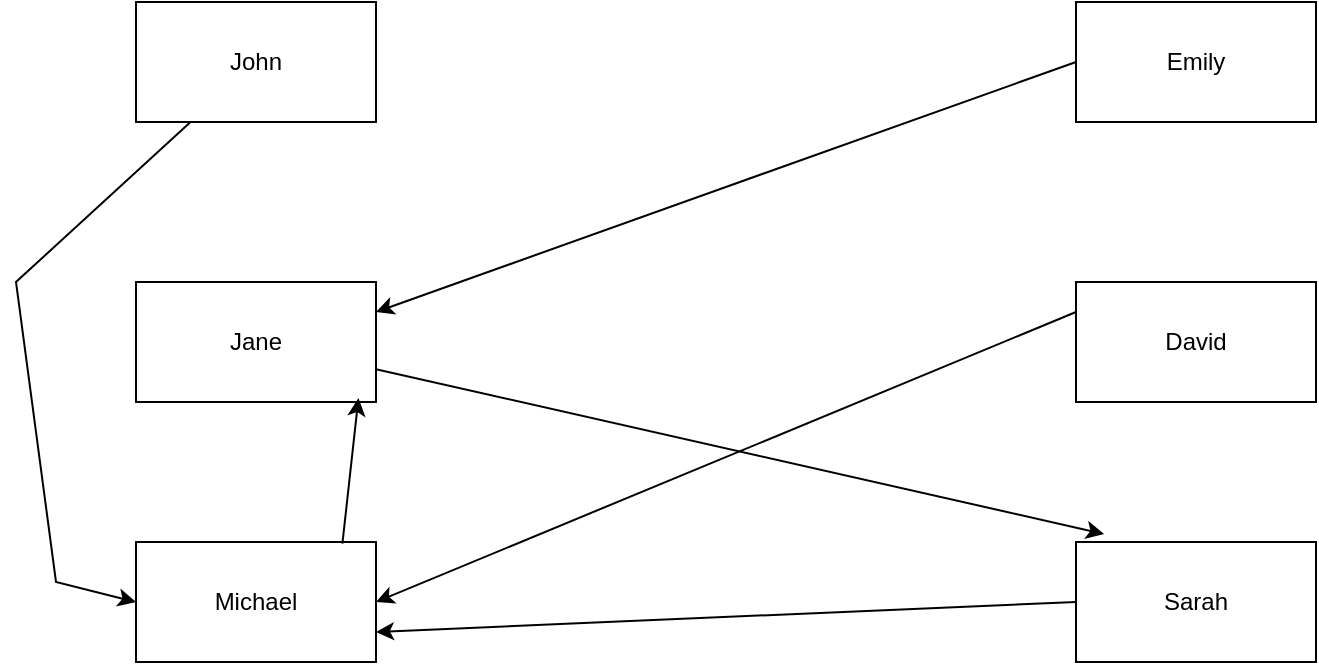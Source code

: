 <mxfile version="24.4.0" type="device" pages="4">
  <diagram name="Look" id="xfo0fLwQ8BgTwgn8whck">
    <mxGraphModel dx="1009" dy="573" grid="1" gridSize="10" guides="1" tooltips="1" connect="1" arrows="1" fold="1" page="1" pageScale="1" pageWidth="827" pageHeight="1169" math="0" shadow="0">
      <root>
        <mxCell id="0" />
        <mxCell id="1" parent="0" />
        <mxCell id="2RYbqzn9ZouINd1XsXH1-1" value="John" style="rounded=0;whiteSpace=wrap;html=1;" vertex="1" parent="1">
          <mxGeometry x="90" y="220" width="120" height="60" as="geometry" />
        </mxCell>
        <mxCell id="2RYbqzn9ZouINd1XsXH1-2" value="Jane" style="rounded=0;whiteSpace=wrap;html=1;" vertex="1" parent="1">
          <mxGeometry x="90" y="360" width="120" height="60" as="geometry" />
        </mxCell>
        <mxCell id="2RYbqzn9ZouINd1XsXH1-3" value="Michael" style="rounded=0;whiteSpace=wrap;html=1;" vertex="1" parent="1">
          <mxGeometry x="90" y="490" width="120" height="60" as="geometry" />
        </mxCell>
        <mxCell id="2RYbqzn9ZouINd1XsXH1-5" value="Emily" style="rounded=0;whiteSpace=wrap;html=1;" vertex="1" parent="1">
          <mxGeometry x="560" y="220" width="120" height="60" as="geometry" />
        </mxCell>
        <mxCell id="2RYbqzn9ZouINd1XsXH1-6" value="David" style="rounded=0;whiteSpace=wrap;html=1;" vertex="1" parent="1">
          <mxGeometry x="560" y="360" width="120" height="60" as="geometry" />
        </mxCell>
        <mxCell id="2RYbqzn9ZouINd1XsXH1-7" value="Sarah" style="rounded=0;whiteSpace=wrap;html=1;" vertex="1" parent="1">
          <mxGeometry x="560" y="490" width="120" height="60" as="geometry" />
        </mxCell>
        <mxCell id="2RYbqzn9ZouINd1XsXH1-9" value="" style="endArrow=classic;html=1;rounded=0;exitX=0;exitY=0.5;exitDx=0;exitDy=0;entryX=1;entryY=0.75;entryDx=0;entryDy=0;" edge="1" parent="1" source="2RYbqzn9ZouINd1XsXH1-7" target="2RYbqzn9ZouINd1XsXH1-3">
          <mxGeometry width="50" height="50" relative="1" as="geometry">
            <mxPoint x="390" y="420" as="sourcePoint" />
            <mxPoint x="440" y="370" as="targetPoint" />
            <Array as="points" />
          </mxGeometry>
        </mxCell>
        <mxCell id="2RYbqzn9ZouINd1XsXH1-10" value="" style="endArrow=classic;html=1;rounded=0;entryX=1;entryY=0.5;entryDx=0;entryDy=0;exitX=0;exitY=0.25;exitDx=0;exitDy=0;" edge="1" parent="1" source="2RYbqzn9ZouINd1XsXH1-6" target="2RYbqzn9ZouINd1XsXH1-3">
          <mxGeometry width="50" height="50" relative="1" as="geometry">
            <mxPoint x="500" y="340" as="sourcePoint" />
            <mxPoint x="400" y="480" as="targetPoint" />
            <Array as="points" />
          </mxGeometry>
        </mxCell>
        <mxCell id="2RYbqzn9ZouINd1XsXH1-11" value="" style="endArrow=classic;html=1;rounded=0;exitX=0;exitY=0.5;exitDx=0;exitDy=0;entryX=1;entryY=0.25;entryDx=0;entryDy=0;" edge="1" parent="1" source="2RYbqzn9ZouINd1XsXH1-5" target="2RYbqzn9ZouINd1XsXH1-2">
          <mxGeometry width="50" height="50" relative="1" as="geometry">
            <mxPoint x="150" y="350" as="sourcePoint" />
            <mxPoint x="500" y="210" as="targetPoint" />
          </mxGeometry>
        </mxCell>
        <mxCell id="2RYbqzn9ZouINd1XsXH1-12" value="" style="endArrow=classic;html=1;rounded=0;exitX=0.86;exitY=0.013;exitDx=0;exitDy=0;entryX=0.927;entryY=0.967;entryDx=0;entryDy=0;entryPerimeter=0;exitPerimeter=0;" edge="1" parent="1" source="2RYbqzn9ZouINd1XsXH1-3" target="2RYbqzn9ZouINd1XsXH1-2">
          <mxGeometry width="50" height="50" relative="1" as="geometry">
            <mxPoint x="390" y="420" as="sourcePoint" />
            <mxPoint x="440" y="370" as="targetPoint" />
            <Array as="points" />
          </mxGeometry>
        </mxCell>
        <mxCell id="2RYbqzn9ZouINd1XsXH1-13" value="" style="endArrow=classic;html=1;rounded=0;entryX=0;entryY=0.5;entryDx=0;entryDy=0;" edge="1" parent="1" source="2RYbqzn9ZouINd1XsXH1-1" target="2RYbqzn9ZouINd1XsXH1-3">
          <mxGeometry width="50" height="50" relative="1" as="geometry">
            <mxPoint x="390" y="420" as="sourcePoint" />
            <mxPoint x="440" y="370" as="targetPoint" />
            <Array as="points">
              <mxPoint x="30" y="360" />
              <mxPoint x="50" y="510" />
            </Array>
          </mxGeometry>
        </mxCell>
        <mxCell id="tqHtsRf2Nu_IZ9gEkXc5-1" value="" style="endArrow=classic;html=1;rounded=0;entryX=0.117;entryY=-0.067;entryDx=0;entryDy=0;entryPerimeter=0;" edge="1" parent="1" source="2RYbqzn9ZouINd1XsXH1-2" target="2RYbqzn9ZouINd1XsXH1-7">
          <mxGeometry width="50" height="50" relative="1" as="geometry">
            <mxPoint x="390" y="420" as="sourcePoint" />
            <mxPoint x="440" y="370" as="targetPoint" />
          </mxGeometry>
        </mxCell>
      </root>
    </mxGraphModel>
  </diagram>
  <diagram id="GXWCEC5KqBDAqq0DLw4t" name="ClientAccount">
    <mxGraphModel dx="1009" dy="573" grid="1" gridSize="10" guides="1" tooltips="1" connect="1" arrows="1" fold="1" page="1" pageScale="1" pageWidth="827" pageHeight="1169" math="0" shadow="0">
      <root>
        <mxCell id="0" />
        <mxCell id="1" parent="0" />
        <mxCell id="44Ywa5-elT8H11cZeeRm-1" value="Jane" style="rounded=0;whiteSpace=wrap;html=1;" vertex="1" parent="1">
          <mxGeometry x="100" y="130" width="120" height="60" as="geometry" />
        </mxCell>
        <mxCell id="44Ywa5-elT8H11cZeeRm-2" value="Emily" style="rounded=0;whiteSpace=wrap;html=1;" vertex="1" parent="1">
          <mxGeometry x="100" y="270" width="120" height="60" as="geometry" />
        </mxCell>
        <mxCell id="44Ywa5-elT8H11cZeeRm-3" value="John" style="rounded=0;whiteSpace=wrap;html=1;" vertex="1" parent="1">
          <mxGeometry x="100" y="60" width="120" height="60" as="geometry" />
        </mxCell>
        <mxCell id="44Ywa5-elT8H11cZeeRm-4" value="Michael" style="rounded=0;whiteSpace=wrap;html=1;" vertex="1" parent="1">
          <mxGeometry x="100" y="200" width="120" height="60" as="geometry" />
        </mxCell>
        <mxCell id="44Ywa5-elT8H11cZeeRm-5" value="David" style="rounded=0;whiteSpace=wrap;html=1;" vertex="1" parent="1">
          <mxGeometry x="100" y="340" width="120" height="60" as="geometry" />
        </mxCell>
        <mxCell id="44Ywa5-elT8H11cZeeRm-6" value="Sarah" style="rounded=0;whiteSpace=wrap;html=1;" vertex="1" parent="1">
          <mxGeometry x="100" y="410" width="120" height="60" as="geometry" />
        </mxCell>
        <mxCell id="44Ywa5-elT8H11cZeeRm-10" value="Check" style="rounded=0;whiteSpace=wrap;html=1;" vertex="1" parent="1">
          <mxGeometry x="610" y="90" width="120" height="60" as="geometry" />
        </mxCell>
        <mxCell id="44Ywa5-elT8H11cZeeRm-11" value="Save" style="rounded=0;whiteSpace=wrap;html=1;" vertex="1" parent="1">
          <mxGeometry x="610" y="230" width="120" height="60" as="geometry" />
        </mxCell>
        <mxCell id="44Ywa5-elT8H11cZeeRm-12" value="Investment" style="rounded=0;whiteSpace=wrap;html=1;" vertex="1" parent="1">
          <mxGeometry x="610" y="380" width="120" height="60" as="geometry" />
        </mxCell>
        <mxCell id="IOZ02zMdWYvNkBZGO1u9-1" value="" style="endArrow=classic;html=1;rounded=0;exitX=1;exitY=0.5;exitDx=0;exitDy=0;" edge="1" parent="1" source="44Ywa5-elT8H11cZeeRm-6" target="44Ywa5-elT8H11cZeeRm-12">
          <mxGeometry width="50" height="50" relative="1" as="geometry">
            <mxPoint x="390" y="320" as="sourcePoint" />
            <mxPoint x="440" y="270" as="targetPoint" />
          </mxGeometry>
        </mxCell>
        <mxCell id="IOZ02zMdWYvNkBZGO1u9-2" value="" style="endArrow=classic;html=1;rounded=0;exitX=1;exitY=0.75;exitDx=0;exitDy=0;entryX=0;entryY=0.25;entryDx=0;entryDy=0;" edge="1" parent="1" source="44Ywa5-elT8H11cZeeRm-5" target="44Ywa5-elT8H11cZeeRm-12">
          <mxGeometry width="50" height="50" relative="1" as="geometry">
            <mxPoint x="390" y="320" as="sourcePoint" />
            <mxPoint x="440" y="270" as="targetPoint" />
          </mxGeometry>
        </mxCell>
        <mxCell id="IOZ02zMdWYvNkBZGO1u9-3" value="" style="endArrow=classic;html=1;rounded=0;exitX=0.983;exitY=0.64;exitDx=0;exitDy=0;exitPerimeter=0;entryX=0;entryY=0.5;entryDx=0;entryDy=0;" edge="1" parent="1" source="44Ywa5-elT8H11cZeeRm-2" target="44Ywa5-elT8H11cZeeRm-11">
          <mxGeometry width="50" height="50" relative="1" as="geometry">
            <mxPoint x="300" y="320" as="sourcePoint" />
            <mxPoint x="350" y="270" as="targetPoint" />
          </mxGeometry>
        </mxCell>
        <mxCell id="IOZ02zMdWYvNkBZGO1u9-4" value="" style="endArrow=classic;html=1;rounded=0;exitX=1;exitY=0.5;exitDx=0;exitDy=0;" edge="1" parent="1" source="44Ywa5-elT8H11cZeeRm-4" target="44Ywa5-elT8H11cZeeRm-10">
          <mxGeometry width="50" height="50" relative="1" as="geometry">
            <mxPoint x="390" y="320" as="sourcePoint" />
            <mxPoint x="440" y="270" as="targetPoint" />
          </mxGeometry>
        </mxCell>
        <mxCell id="IOZ02zMdWYvNkBZGO1u9-5" value="" style="endArrow=classic;html=1;rounded=0;entryX=0;entryY=0.25;entryDx=0;entryDy=0;" edge="1" parent="1" source="44Ywa5-elT8H11cZeeRm-1" target="44Ywa5-elT8H11cZeeRm-11">
          <mxGeometry width="50" height="50" relative="1" as="geometry">
            <mxPoint x="390" y="320" as="sourcePoint" />
            <mxPoint x="440" y="270" as="targetPoint" />
          </mxGeometry>
        </mxCell>
        <mxCell id="IOZ02zMdWYvNkBZGO1u9-6" value="" style="endArrow=classic;html=1;rounded=0;exitX=1;exitY=0.5;exitDx=0;exitDy=0;entryX=0;entryY=0.4;entryDx=0;entryDy=0;entryPerimeter=0;" edge="1" parent="1" source="44Ywa5-elT8H11cZeeRm-3" target="44Ywa5-elT8H11cZeeRm-10">
          <mxGeometry width="50" height="50" relative="1" as="geometry">
            <mxPoint x="390" y="320" as="sourcePoint" />
            <mxPoint x="440" y="270" as="targetPoint" />
          </mxGeometry>
        </mxCell>
      </root>
    </mxGraphModel>
  </diagram>
  <diagram id="GpWsWPqgJwwLak8MghSE" name="AccountTransaction">
    <mxGraphModel dx="1009" dy="573" grid="1" gridSize="10" guides="1" tooltips="1" connect="1" arrows="1" fold="1" page="1" pageScale="1" pageWidth="827" pageHeight="1169" math="0" shadow="0">
      <root>
        <mxCell id="0" />
        <mxCell id="1" parent="0" />
        <mxCell id="w9ct-IFbGtoEU_0gTTG3-1" value="Save 1" style="rounded=0;whiteSpace=wrap;html=1;" vertex="1" parent="1">
          <mxGeometry x="100" y="130" width="120" height="60" as="geometry" />
        </mxCell>
        <mxCell id="w9ct-IFbGtoEU_0gTTG3-2" value="Save" style="rounded=0;whiteSpace=wrap;html=1;" vertex="1" parent="1">
          <mxGeometry x="100" y="270" width="120" height="60" as="geometry" />
        </mxCell>
        <mxCell id="w9ct-IFbGtoEU_0gTTG3-3" value="Check 1" style="rounded=0;whiteSpace=wrap;html=1;" vertex="1" parent="1">
          <mxGeometry x="100" y="60" width="120" height="60" as="geometry" />
        </mxCell>
        <mxCell id="w9ct-IFbGtoEU_0gTTG3-4" value="Check" style="rounded=0;whiteSpace=wrap;html=1;" vertex="1" parent="1">
          <mxGeometry x="100" y="200" width="120" height="60" as="geometry" />
        </mxCell>
        <mxCell id="w9ct-IFbGtoEU_0gTTG3-5" value="Investment 1" style="rounded=0;whiteSpace=wrap;html=1;" vertex="1" parent="1">
          <mxGeometry x="100" y="340" width="120" height="60" as="geometry" />
        </mxCell>
        <mxCell id="w9ct-IFbGtoEU_0gTTG3-6" value="Investment 2" style="rounded=0;whiteSpace=wrap;html=1;" vertex="1" parent="1">
          <mxGeometry x="100" y="410" width="120" height="60" as="geometry" />
        </mxCell>
        <mxCell id="w9ct-IFbGtoEU_0gTTG3-7" value="Withdrawal" style="rounded=0;whiteSpace=wrap;html=1;" vertex="1" parent="1">
          <mxGeometry x="550" y="260" width="120" height="60" as="geometry" />
        </mxCell>
        <mxCell id="w9ct-IFbGtoEU_0gTTG3-8" value="Deposit" style="rounded=0;whiteSpace=wrap;html=1;" vertex="1" parent="1">
          <mxGeometry x="550" y="190" width="120" height="60" as="geometry" />
        </mxCell>
        <mxCell id="w9ct-IFbGtoEU_0gTTG3-9" value="" style="endArrow=classic;html=1;rounded=0;exitX=0.983;exitY=0.4;exitDx=0;exitDy=0;exitPerimeter=0;" edge="1" parent="1" source="w9ct-IFbGtoEU_0gTTG3-6" target="w9ct-IFbGtoEU_0gTTG3-7">
          <mxGeometry width="50" height="50" relative="1" as="geometry">
            <mxPoint x="390" y="320" as="sourcePoint" />
            <mxPoint x="440" y="270" as="targetPoint" />
          </mxGeometry>
        </mxCell>
        <mxCell id="w9ct-IFbGtoEU_0gTTG3-10" value="" style="endArrow=classic;html=1;rounded=0;entryX=0;entryY=0.5;entryDx=0;entryDy=0;" edge="1" parent="1" source="w9ct-IFbGtoEU_0gTTG3-2" target="w9ct-IFbGtoEU_0gTTG3-7">
          <mxGeometry width="50" height="50" relative="1" as="geometry">
            <mxPoint x="390" y="320" as="sourcePoint" />
            <mxPoint x="440" y="270" as="targetPoint" />
          </mxGeometry>
        </mxCell>
        <mxCell id="w9ct-IFbGtoEU_0gTTG3-11" value="" style="endArrow=classic;html=1;rounded=0;exitX=1;exitY=0.5;exitDx=0;exitDy=0;entryX=0;entryY=0.25;entryDx=0;entryDy=0;" edge="1" parent="1" source="w9ct-IFbGtoEU_0gTTG3-1" target="w9ct-IFbGtoEU_0gTTG3-7">
          <mxGeometry width="50" height="50" relative="1" as="geometry">
            <mxPoint x="390" y="320" as="sourcePoint" />
            <mxPoint x="440" y="270" as="targetPoint" />
          </mxGeometry>
        </mxCell>
        <mxCell id="w9ct-IFbGtoEU_0gTTG3-12" value="" style="endArrow=classic;html=1;rounded=0;exitX=1;exitY=0.5;exitDx=0;exitDy=0;" edge="1" parent="1" source="w9ct-IFbGtoEU_0gTTG3-5" target="w9ct-IFbGtoEU_0gTTG3-8">
          <mxGeometry width="50" height="50" relative="1" as="geometry">
            <mxPoint x="330" y="350" as="sourcePoint" />
            <mxPoint x="380" y="300" as="targetPoint" />
          </mxGeometry>
        </mxCell>
        <mxCell id="w9ct-IFbGtoEU_0gTTG3-13" value="" style="endArrow=classic;html=1;rounded=0;" edge="1" parent="1" source="w9ct-IFbGtoEU_0gTTG3-4" target="w9ct-IFbGtoEU_0gTTG3-8">
          <mxGeometry width="50" height="50" relative="1" as="geometry">
            <mxPoint x="390" y="320" as="sourcePoint" />
            <mxPoint x="440" y="270" as="targetPoint" />
          </mxGeometry>
        </mxCell>
        <mxCell id="w9ct-IFbGtoEU_0gTTG3-14" value="" style="endArrow=classic;html=1;rounded=0;exitX=1;exitY=0.5;exitDx=0;exitDy=0;" edge="1" parent="1" source="w9ct-IFbGtoEU_0gTTG3-3" target="w9ct-IFbGtoEU_0gTTG3-8">
          <mxGeometry width="50" height="50" relative="1" as="geometry">
            <mxPoint x="390" y="320" as="sourcePoint" />
            <mxPoint x="440" y="270" as="targetPoint" />
          </mxGeometry>
        </mxCell>
      </root>
    </mxGraphModel>
  </diagram>
  <diagram id="MEJ1XbC7TGiqFhWIWhC9" name="ClientTransaction">
    <mxGraphModel dx="1009" dy="573" grid="1" gridSize="10" guides="1" tooltips="1" connect="1" arrows="1" fold="1" page="1" pageScale="1" pageWidth="827" pageHeight="1169" math="0" shadow="0">
      <root>
        <mxCell id="0" />
        <mxCell id="1" parent="0" />
        <mxCell id="blgk-I1kiDhoxPeMr7Bl-1" value="&amp;nbsp;Doe" style="rounded=0;whiteSpace=wrap;html=1;" vertex="1" parent="1">
          <mxGeometry x="100" y="130" width="120" height="60" as="geometry" />
        </mxCell>
        <mxCell id="blgk-I1kiDhoxPeMr7Bl-2" value="Davis" style="rounded=0;whiteSpace=wrap;html=1;" vertex="1" parent="1">
          <mxGeometry x="100" y="270" width="120" height="60" as="geometry" />
        </mxCell>
        <mxCell id="blgk-I1kiDhoxPeMr7Bl-3" value="Smith" style="rounded=0;whiteSpace=wrap;html=1;" vertex="1" parent="1">
          <mxGeometry x="100" y="60" width="120" height="60" as="geometry" />
        </mxCell>
        <mxCell id="blgk-I1kiDhoxPeMr7Bl-4" value="Johnson" style="rounded=0;whiteSpace=wrap;html=1;" vertex="1" parent="1">
          <mxGeometry x="100" y="200" width="120" height="60" as="geometry" />
        </mxCell>
        <mxCell id="blgk-I1kiDhoxPeMr7Bl-5" value="Wilson" style="rounded=0;whiteSpace=wrap;html=1;" vertex="1" parent="1">
          <mxGeometry x="100" y="340" width="120" height="60" as="geometry" />
        </mxCell>
        <mxCell id="blgk-I1kiDhoxPeMr7Bl-6" value="Thompson" style="rounded=0;whiteSpace=wrap;html=1;" vertex="1" parent="1">
          <mxGeometry x="100" y="410" width="120" height="60" as="geometry" />
        </mxCell>
        <mxCell id="zu5IJoF98uZpfoSzVnGk-1" value="Withdrawal" style="rounded=0;whiteSpace=wrap;html=1;" vertex="1" parent="1">
          <mxGeometry x="550" y="260" width="120" height="60" as="geometry" />
        </mxCell>
        <mxCell id="zu5IJoF98uZpfoSzVnGk-2" value="Deposit" style="rounded=0;whiteSpace=wrap;html=1;" vertex="1" parent="1">
          <mxGeometry x="550" y="190" width="120" height="60" as="geometry" />
        </mxCell>
        <mxCell id="zu5IJoF98uZpfoSzVnGk-3" value="" style="endArrow=classic;html=1;rounded=0;exitX=0.983;exitY=0.4;exitDx=0;exitDy=0;exitPerimeter=0;" edge="1" parent="1" target="zu5IJoF98uZpfoSzVnGk-1">
          <mxGeometry width="50" height="50" relative="1" as="geometry">
            <mxPoint x="218" y="434" as="sourcePoint" />
            <mxPoint x="440" y="270" as="targetPoint" />
          </mxGeometry>
        </mxCell>
        <mxCell id="zu5IJoF98uZpfoSzVnGk-4" value="" style="endArrow=classic;html=1;rounded=0;entryX=0;entryY=0.5;entryDx=0;entryDy=0;" edge="1" parent="1" target="zu5IJoF98uZpfoSzVnGk-1">
          <mxGeometry width="50" height="50" relative="1" as="geometry">
            <mxPoint x="220" y="298" as="sourcePoint" />
            <mxPoint x="440" y="270" as="targetPoint" />
          </mxGeometry>
        </mxCell>
        <mxCell id="zu5IJoF98uZpfoSzVnGk-5" value="" style="endArrow=classic;html=1;rounded=0;exitX=1;exitY=0.5;exitDx=0;exitDy=0;entryX=0;entryY=0.25;entryDx=0;entryDy=0;" edge="1" parent="1" target="zu5IJoF98uZpfoSzVnGk-1">
          <mxGeometry width="50" height="50" relative="1" as="geometry">
            <mxPoint x="220" y="160" as="sourcePoint" />
            <mxPoint x="440" y="270" as="targetPoint" />
          </mxGeometry>
        </mxCell>
        <mxCell id="zu5IJoF98uZpfoSzVnGk-6" value="" style="endArrow=classic;html=1;rounded=0;exitX=1;exitY=0.5;exitDx=0;exitDy=0;" edge="1" parent="1" target="zu5IJoF98uZpfoSzVnGk-2">
          <mxGeometry width="50" height="50" relative="1" as="geometry">
            <mxPoint x="220" y="370" as="sourcePoint" />
            <mxPoint x="380" y="300" as="targetPoint" />
          </mxGeometry>
        </mxCell>
        <mxCell id="zu5IJoF98uZpfoSzVnGk-7" value="" style="endArrow=classic;html=1;rounded=0;" edge="1" parent="1" target="zu5IJoF98uZpfoSzVnGk-2">
          <mxGeometry width="50" height="50" relative="1" as="geometry">
            <mxPoint x="220" y="229" as="sourcePoint" />
            <mxPoint x="440" y="270" as="targetPoint" />
          </mxGeometry>
        </mxCell>
        <mxCell id="zu5IJoF98uZpfoSzVnGk-8" value="" style="endArrow=classic;html=1;rounded=0;exitX=1;exitY=0.5;exitDx=0;exitDy=0;" edge="1" parent="1" target="zu5IJoF98uZpfoSzVnGk-2">
          <mxGeometry width="50" height="50" relative="1" as="geometry">
            <mxPoint x="220" y="90" as="sourcePoint" />
            <mxPoint x="440" y="270" as="targetPoint" />
          </mxGeometry>
        </mxCell>
      </root>
    </mxGraphModel>
  </diagram>
</mxfile>
